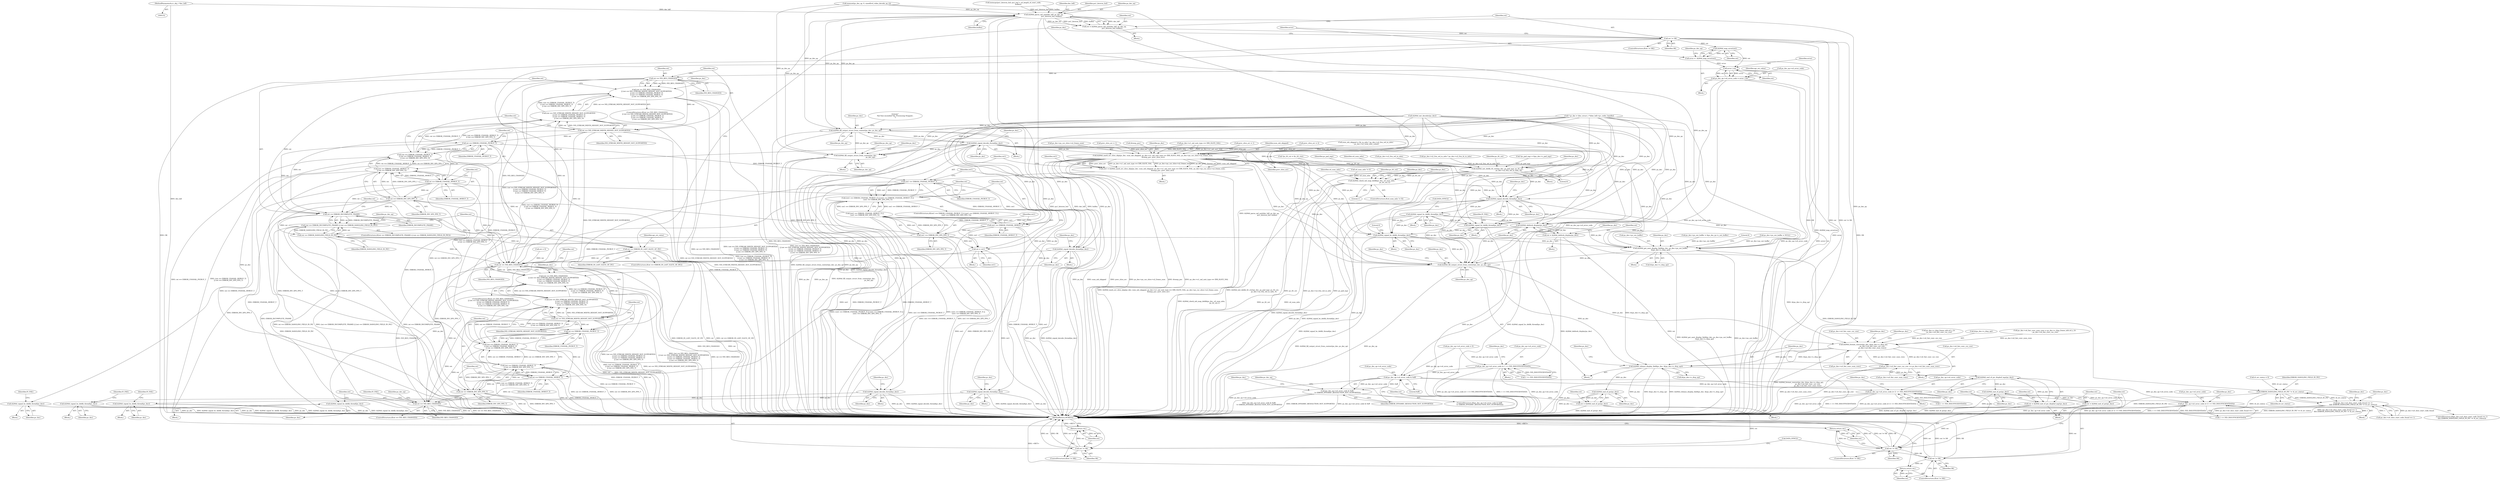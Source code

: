 digraph "0_Android_494561291a503840f385fbcd11d9bc5f4dc502b8@pointer" {
"1000153" [label="(MethodParameterIn,iv_obj_t *dec_hdl)"];
"1001285" [label="(Call,ih264d_parse_nal_unit(dec_hdl, ps_dec_op,\n                              pu1_bitstrm_buf, buflen))"];
"1001057" [label="(Call,ih264d_fill_output_struct_from_context(ps_dec, ps_dec_op))"];
"1001076" [label="(Call,ih264d_signal_decode_thread(ps_dec))"];
"1001110" [label="(Call,ih264d_signal_bs_deblk_thread(ps_dec))"];
"1001193" [label="(Call,ih264d_signal_decode_thread(ps_dec))"];
"1001202" [label="(Call,ih264d_signal_bs_deblk_thread(ps_dec))"];
"1001244" [label="(Call,ih264d_fill_output_struct_from_context(ps_dec,\n                                                           ps_dec_op))"];
"1001397" [label="(Call,ih264d_signal_decode_thread(ps_dec))"];
"1001406" [label="(Call,ih264d_signal_bs_deblk_thread(ps_dec))"];
"1001543" [label="(Call,ih264d_mark_err_slice_skip(ps_dec, num_mb_skipped, ps_dec->u1_nal_unit_type == IDR_SLICE_NAL, ps_dec->ps_cur_slice->u2_frame_num,\n &temp_poc, prev_slice_err))"];
"1001541" [label="(Call,ret1 = ih264d_mark_err_slice_skip(ps_dec, num_mb_skipped, ps_dec->u1_nal_unit_type == IDR_SLICE_NAL, ps_dec->ps_cur_slice->u2_frame_num,\n &temp_poc, prev_slice_err))"];
"1001561" [label="(Call,ret1 == ERROR_UNAVAIL_PICBUF_T)"];
"1001560" [label="(Call,(ret1 == ERROR_UNAVAIL_PICBUF_T) || (ret1 == ERROR_UNAVAIL_MVBUF_T) ||\n (ret1 == ERROR_INV_SPS_PPS_T))"];
"1001565" [label="(Call,ret1 == ERROR_UNAVAIL_MVBUF_T)"];
"1001564" [label="(Call,(ret1 == ERROR_UNAVAIL_MVBUF_T) ||\n (ret1 == ERROR_INV_SPS_PPS_T))"];
"1001568" [label="(Call,ret1 == ERROR_INV_SPS_PPS_T)"];
"1001572" [label="(Call,ret = ret1)"];
"1001577" [label="(Call,ret == IVD_RES_CHANGED)"];
"1001576" [label="(Call,(ret == IVD_RES_CHANGED)\n || (ret == IVD_STREAM_WIDTH_HEIGHT_NOT_SUPPORTED)\n || (ret == ERROR_UNAVAIL_PICBUF_T)\n || (ret == ERROR_UNAVAIL_MVBUF_T)\n || (ret == ERROR_INV_SPS_PPS_T))"];
"1001581" [label="(Call,ret == IVD_STREAM_WIDTH_HEIGHT_NOT_SUPPORTED)"];
"1001580" [label="(Call,(ret == IVD_STREAM_WIDTH_HEIGHT_NOT_SUPPORTED)\n || (ret == ERROR_UNAVAIL_PICBUF_T)\n || (ret == ERROR_UNAVAIL_MVBUF_T)\n || (ret == ERROR_INV_SPS_PPS_T))"];
"1001585" [label="(Call,ret == ERROR_UNAVAIL_PICBUF_T)"];
"1001584" [label="(Call,(ret == ERROR_UNAVAIL_PICBUF_T)\n || (ret == ERROR_UNAVAIL_MVBUF_T)\n || (ret == ERROR_INV_SPS_PPS_T))"];
"1001589" [label="(Call,ret == ERROR_UNAVAIL_MVBUF_T)"];
"1001588" [label="(Call,(ret == ERROR_UNAVAIL_MVBUF_T)\n || (ret == ERROR_INV_SPS_PPS_T))"];
"1001592" [label="(Call,ret == ERROR_INV_SPS_PPS_T)"];
"1001608" [label="(Call,ret == IVD_RES_CHANGED)"];
"1001596" [label="(Call,ih264d_signal_decode_thread(ps_dec))"];
"1001605" [label="(Call,ih264d_signal_bs_deblk_thread(ps_dec))"];
"1001685" [label="(Call,ih264d_init_deblk_tfr_ctxt(ps_dec, ps_pad_mgr, ps_tfr_cxt,\n                                           ps_dec->u2_frm_wd_in_mbs, 0))"];
"1001709" [label="(Call,ih264d_check_mb_map_deblk(ps_dec, u4_num_mbs,\n                                                   ps_tfr_cxt,1))"];
"1001719" [label="(Call,ih264d_signal_decode_thread(ps_dec))"];
"1001728" [label="(Call,ih264d_signal_bs_deblk_thread(ps_dec))"];
"1001827" [label="(Call,ih264d_signal_bs_deblk_thread(ps_dec))"];
"1001889" [label="(Call,ih264d_deblock_display(ps_dec))"];
"1001887" [label="(Call,ret = ih264d_deblock_display(ps_dec))"];
"1002004" [label="(Call,ih264d_signal_bs_deblk_thread(ps_dec))"];
"1002018" [label="(Call,ih264d_get_next_display_field(ps_dec, ps_dec->ps_out_buffer,\n &(ps_dec->s_disp_op)))"];
"1002046" [label="(Call,ih264d_fill_output_struct_from_context(ps_dec, ps_dec_op))"];
"1002077" [label="(Call,ih264d_format_convert(ps_dec, &(ps_dec->s_disp_op),\n                                  ps_dec->u4_fmt_conv_cur_row,\n                                  ps_dec->u4_fmt_conv_num_rows))"];
"1002089" [label="(Call,ps_dec->u4_fmt_conv_cur_row += ps_dec->u4_fmt_conv_num_rows)"];
"1002096" [label="(Call,ih264d_release_display_field(ps_dec, &(ps_dec->s_disp_op)))"];
"1002188" [label="(Call,ih264d_end_of_pic_dispbuf_mgr(ps_dec))"];
"1002186" [label="(Call,ret = ih264d_end_of_pic_dispbuf_mgr(ps_dec))"];
"1002191" [label="(Call,ret != OK)"];
"1002194" [label="(Return,return ret;)"];
"1002201" [label="(Call,ret != OK)"];
"1002204" [label="(Return,return ret;)"];
"1002198" [label="(Call,ih264d_end_of_pic(ps_dec))"];
"1002196" [label="(Call,ret = ih264d_end_of_pic(ps_dec))"];
"1002210" [label="(Call,ih264d_end_of_pic(ps_dec))"];
"1002208" [label="(Call,ret = ih264d_end_of_pic(ps_dec))"];
"1002213" [label="(Call,ret != OK)"];
"1002216" [label="(Return,return ret;)"];
"1001283" [label="(Call,ret = ih264d_parse_nal_unit(dec_hdl, ps_dec_op,\n                              pu1_bitstrm_buf, buflen))"];
"1001291" [label="(Call,ret != OK)"];
"1001298" [label="(Call,ih264d_map_error(ret))"];
"1001296" [label="(Call,error =  ih264d_map_error(ret))"];
"1001304" [label="(Call,error | ret)"];
"1001300" [label="(Call,ps_dec_op->u4_error_code = error | ret)"];
"1001230" [label="(Call,ps_dec_op->u4_error_code |= 1 << IVD_INSUFFICIENTDATA)"];
"1001733" [label="(Call,ps_dec_op->u4_error_code & 0xff)"];
"1001732" [label="(Call,(ps_dec_op->u4_error_code & 0xff)\n != ERROR_DYNAMIC_RESOLUTION_NOT_SUPPORTED)"];
"1001765" [label="(Call,ps_dec_op->u4_error_code |= (1 << IVD_INSUFFICIENTDATA))"];
"1001785" [label="(Call,ps_dec_op->u4_error_code |= (1 << IVD_INSUFFICIENTDATA))"];
"1001312" [label="(Call,ret == IVD_RES_CHANGED)"];
"1001311" [label="(Call,(ret == IVD_RES_CHANGED)\n || (ret == IVD_STREAM_WIDTH_HEIGHT_NOT_SUPPORTED)\n || (ret == ERROR_UNAVAIL_PICBUF_T)\n || (ret == ERROR_UNAVAIL_MVBUF_T)\n || (ret == ERROR_INV_SPS_PPS_T))"];
"1001316" [label="(Call,ret == IVD_STREAM_WIDTH_HEIGHT_NOT_SUPPORTED)"];
"1001315" [label="(Call,(ret == IVD_STREAM_WIDTH_HEIGHT_NOT_SUPPORTED)\n || (ret == ERROR_UNAVAIL_PICBUF_T)\n || (ret == ERROR_UNAVAIL_MVBUF_T)\n || (ret == ERROR_INV_SPS_PPS_T))"];
"1001320" [label="(Call,ret == ERROR_UNAVAIL_PICBUF_T)"];
"1001319" [label="(Call,(ret == ERROR_UNAVAIL_PICBUF_T)\n || (ret == ERROR_UNAVAIL_MVBUF_T)\n || (ret == ERROR_INV_SPS_PPS_T))"];
"1001324" [label="(Call,ret == ERROR_UNAVAIL_MVBUF_T)"];
"1001323" [label="(Call,(ret == ERROR_UNAVAIL_MVBUF_T)\n || (ret == ERROR_INV_SPS_PPS_T))"];
"1001327" [label="(Call,ret == ERROR_INV_SPS_PPS_T)"];
"1001339" [label="(Call,ret == ERROR_INCOMPLETE_FRAME)"];
"1001338" [label="(Call,(ret == ERROR_INCOMPLETE_FRAME) || (ret == ERROR_DANGLING_FIELD_IN_PIC))"];
"1001342" [label="(Call,ret == ERROR_DANGLING_FIELD_IN_PIC)"];
"1001356" [label="(Call,ret == ERROR_IN_LAST_SLICE_OF_PIC)"];
"1001838" [label="(Call,ERROR_DANGLING_FIELD_IN_PIC != i4_err_status)"];
"1001832" [label="(Call,(ps_dec->u4_slice_start_code_found == 1)\n && (ERROR_DANGLING_FIELD_IN_PIC != i4_err_status))"];
"1002218" [label="(Call,DATA_SYNC())"];
"1001296" [label="(Call,error =  ih264d_map_error(ret))"];
"1001321" [label="(Identifier,ret)"];
"1001355" [label="(ControlStructure,if(ret == ERROR_IN_LAST_SLICE_OF_PIC))"];
"1001786" [label="(Call,ps_dec_op->u4_error_code)"];
"1001348" [label="(Identifier,ps_dec_op)"];
"1001685" [label="(Call,ih264d_init_deblk_tfr_ctxt(ps_dec, ps_pad_mgr, ps_tfr_cxt,\n                                           ps_dec->u2_frm_wd_in_mbs, 0))"];
"1000491" [label="(Call,ps_dec_op->u4_error_code = 0)"];
"1002214" [label="(Identifier,ret)"];
"1002190" [label="(ControlStructure,if(ret != OK))"];
"1001656" [label="(Call,*ps_tfr_cxt = &s_tfr_ctxt)"];
"1002052" [label="(Identifier,ps_dec)"];
"1001566" [label="(Identifier,ret1)"];
"1001288" [label="(Identifier,pu1_bitstrm_buf)"];
"1001687" [label="(Identifier,ps_pad_mgr)"];
"1001562" [label="(Identifier,ret1)"];
"1002207" [label="(Block,)"];
"1001245" [label="(Identifier,ps_dec)"];
"1001322" [label="(Identifier,ERROR_UNAVAIL_PICBUF_T)"];
"1001713" [label="(Literal,1)"];
"1001592" [label="(Call,ret == ERROR_INV_SPS_PPS_T)"];
"1002196" [label="(Call,ret = ih264d_end_of_pic(ps_dec))"];
"1001694" [label="(Identifier,u4_num_mbs)"];
"1001294" [label="(Block,)"];
"1001329" [label="(Identifier,ERROR_INV_SPS_PPS_T)"];
"1001544" [label="(Identifier,ps_dec)"];
"1002210" [label="(Call,ih264d_end_of_pic(ps_dec))"];
"1001559" [label="(ControlStructure,if((ret1 == ERROR_UNAVAIL_PICBUF_T) || (ret1 == ERROR_UNAVAIL_MVBUF_T) ||\n (ret1 == ERROR_INV_SPS_PPS_T)))"];
"1002023" [label="(Call,&(ps_dec->s_disp_op))"];
"1002006" [label="(Block,)"];
"1001234" [label="(Call,1 << IVD_INSUFFICIENTDATA)"];
"1001283" [label="(Call,ret = ih264d_parse_nal_unit(dec_hdl, ps_dec_op,\n                              pu1_bitstrm_buf, buflen))"];
"1002018" [label="(Call,ih264d_get_next_display_field(ps_dec, ps_dec->ps_out_buffer,\n &(ps_dec->s_disp_op)))"];
"1001579" [label="(Identifier,IVD_RES_CHANGED)"];
"1001339" [label="(Call,ret == ERROR_INCOMPLETE_FRAME)"];
"1001567" [label="(Identifier,ERROR_UNAVAIL_MVBUF_T)"];
"1001560" [label="(Call,(ret1 == ERROR_UNAVAIL_PICBUF_T) || (ret1 == ERROR_UNAVAIL_MVBUF_T) ||\n (ret1 == ERROR_INV_SPS_PPS_T))"];
"1001301" [label="(Call,ps_dec_op->u4_error_code)"];
"1001776" [label="(Identifier,ps_dec)"];
"1001333" [label="(Identifier,ps_dec)"];
"1002063" [label="(Block,)"];
"1001618" [label="(Identifier,IV_FAIL)"];
"1001056" [label="(Block,)"];
"1002098" [label="(Call,&(ps_dec->s_disp_op))"];
"1001356" [label="(Call,ret == ERROR_IN_LAST_SLICE_OF_PIC)"];
"1002192" [label="(Identifier,ret)"];
"1001732" [label="(Call,(ps_dec_op->u4_error_code & 0xff)\n != ERROR_DYNAMIC_RESOLUTION_NOT_SUPPORTED)"];
"1001568" [label="(Call,ret1 == ERROR_INV_SPS_PPS_T)"];
"1001323" [label="(Call,(ret == ERROR_UNAVAIL_MVBUF_T)\n || (ret == ERROR_INV_SPS_PPS_T))"];
"1001313" [label="(Identifier,ret)"];
"1001058" [label="(Identifier,ps_dec)"];
"1001572" [label="(Call,ret = ret1)"];
"1001300" [label="(Call,ps_dec_op->u4_error_code = error | ret)"];
"1002198" [label="(Call,ih264d_end_of_pic(ps_dec))"];
"1001289" [label="(Identifier,buflen)"];
"1001731" [label="(ControlStructure,if((ps_dec_op->u4_error_code & 0xff)\n != ERROR_DYNAMIC_RESOLUTION_NOT_SUPPORTED))"];
"1001546" [label="(Call,ps_dec->u1_nal_unit_type == IDR_SLICE_NAL)"];
"1002202" [label="(Identifier,ret)"];
"1002209" [label="(Identifier,ret)"];
"1001193" [label="(Call,ih264d_signal_decode_thread(ps_dec))"];
"1001059" [label="(Identifier,ps_dec_op)"];
"1002020" [label="(Call,ps_dec->ps_out_buffer)"];
"1001570" [label="(Identifier,ERROR_INV_SPS_PPS_T)"];
"1002083" [label="(Call,ps_dec->u4_fmt_conv_cur_row)"];
"1001608" [label="(Call,ret == IVD_RES_CHANGED)"];
"1001730" [label="(Call,DATA_SYNC())"];
"1002194" [label="(Return,return ret;)"];
"1001604" [label="(Block,)"];
"1001398" [label="(Identifier,ps_dec)"];
"1001761" [label="(Identifier,ps_dec)"];
"1001368" [label="(Block,)"];
"1001290" [label="(ControlStructure,if(ret != OK))"];
"1001302" [label="(Identifier,ps_dec_op)"];
"1001794" [label="(Identifier,ps_dec)"];
"1001711" [label="(Identifier,u4_num_mbs)"];
"1001689" [label="(Call,ps_dec->u2_frm_wd_in_mbs)"];
"1001109" [label="(Block,)"];
"1001311" [label="(Call,(ret == IVD_RES_CHANGED)\n || (ret == IVD_STREAM_WIDTH_HEIGHT_NOT_SUPPORTED)\n || (ret == ERROR_UNAVAIL_PICBUF_T)\n || (ret == ERROR_UNAVAIL_MVBUF_T)\n || (ret == ERROR_INV_SPS_PPS_T))"];
"1001582" [label="(Identifier,ret)"];
"1001894" [label="(Identifier,ps_dec)"];
"1002197" [label="(Identifier,ret)"];
"1001845" [label="(Identifier,ps_dec)"];
"1002185" [label="(Block,)"];
"1001538" [label="(Call,prev_slice_err = 1)"];
"1001594" [label="(Identifier,ERROR_INV_SPS_PPS_T)"];
"1001595" [label="(Block,)"];
"1001729" [label="(Identifier,ps_dec)"];
"1002019" [label="(Identifier,ps_dec)"];
"1002205" [label="(Identifier,ret)"];
"1002211" [label="(Identifier,ps_dec)"];
"1002213" [label="(Call,ret != OK)"];
"1001366" [label="(Identifier,ps_dec)"];
"1001833" [label="(Call,ps_dec->u4_slice_start_code_found == 1)"];
"1001589" [label="(Call,ret == ERROR_UNAVAIL_MVBUF_T)"];
"1001409" [label="(Identifier,IV_FAIL)"];
"1001564" [label="(Call,(ret1 == ERROR_UNAVAIL_MVBUF_T) ||\n (ret1 == ERROR_INV_SPS_PPS_T))"];
"1001888" [label="(Identifier,ret)"];
"1001285" [label="(Call,ih264d_parse_nal_unit(dec_hdl, ps_dec_op,\n                              pu1_bitstrm_buf, buflen))"];
"1001597" [label="(Identifier,ps_dec)"];
"1002201" [label="(Call,ret != OK)"];
"1001231" [label="(Call,ps_dec_op->u4_error_code)"];
"1001569" [label="(Identifier,ret1)"];
"1002086" [label="(Call,ps_dec->u4_fmt_conv_num_rows)"];
"1001670" [label="(Call,ps_dec->u2_frm_wd_in_mbs * ps_dec->u2_frm_ht_in_mbs)"];
"1001081" [label="(Identifier,ps_dec)"];
"1002204" [label="(Return,return ret;)"];
"1000334" [label="(Call,ps_dec->ps_out_buffer = &ps_dec_ip->s_out_buffer)"];
"1002096" [label="(Call,ih264d_release_display_field(ps_dec, &(ps_dec->s_disp_op)))"];
"1001324" [label="(Call,ret == ERROR_UNAVAIL_MVBUF_T)"];
"1001308" [label="(Identifier,api_ret_value)"];
"1001328" [label="(Identifier,ret)"];
"1002000" [label="(Identifier,ps_dec)"];
"1001298" [label="(Call,ih264d_map_error(ret))"];
"1002191" [label="(Call,ret != OK)"];
"1001545" [label="(Identifier,num_mb_skipped)"];
"1001558" [label="(Identifier,prev_slice_err)"];
"1002203" [label="(Identifier,OK)"];
"1001541" [label="(Call,ret1 = ih264d_mark_err_slice_skip(ps_dec, num_mb_skipped, ps_dec->u1_nal_unit_type == IDR_SLICE_NAL, ps_dec->ps_cur_slice->u2_frame_num,\n &temp_poc, prev_slice_err))"];
"1001591" [label="(Identifier,ERROR_UNAVAIL_MVBUF_T)"];
"1001291" [label="(Call,ret != OK)"];
"1001705" [label="(ControlStructure,if(u4_num_mbs != 0))"];
"1002208" [label="(Call,ret = ih264d_end_of_pic(ps_dec))"];
"1001297" [label="(Identifier,error)"];
"1002226" [label="(MethodReturn,WORD32)"];
"1001738" [label="(Identifier,ERROR_DYNAMIC_RESOLUTION_NOT_SUPPORTED)"];
"1001205" [label="(Identifier,IV_FAIL)"];
"1001317" [label="(Identifier,ret)"];
"1001651" [label="(Block,)"];
"1001593" [label="(Identifier,ret)"];
"1001789" [label="(Call,1 << IVD_INSUFFICIENTDATA)"];
"1001584" [label="(Call,(ret == ERROR_UNAVAIL_PICBUF_T)\n || (ret == ERROR_UNAVAIL_MVBUF_T)\n || (ret == ERROR_INV_SPS_PPS_T))"];
"1001577" [label="(Call,ret == IVD_RES_CHANGED)"];
"1001889" [label="(Call,ih264d_deblock_display(ps_dec))"];
"1001583" [label="(Identifier,IVD_STREAM_WIDTH_HEIGHT_NOT_SUPPORTED)"];
"1001727" [label="(Block,)"];
"1001240" [label="(Identifier,ps_dec)"];
"1001706" [label="(Call,u4_num_mbs != 0)"];
"1002089" [label="(Call,ps_dec->u4_fmt_conv_cur_row += ps_dec->u4_fmt_conv_num_rows)"];
"1001769" [label="(Call,1 << IVD_INSUFFICIENTDATA)"];
"1000976" [label="(Block,)"];
"1001061" [label="(Literal,\"\nNal Size exceeded %d, Processing Stopped..\n\")"];
"1001194" [label="(Identifier,ps_dec)"];
"1001826" [label="(Block,)"];
"1001605" [label="(Call,ih264d_signal_bs_deblk_thread(ps_dec))"];
"1001320" [label="(Call,ret == ERROR_UNAVAIL_PICBUF_T)"];
"1001830" [label="(Identifier,IV_FAIL)"];
"1001785" [label="(Call,ps_dec_op->u4_error_code |= (1 << IVD_INSUFFICIENTDATA))"];
"1001712" [label="(Identifier,ps_tfr_cxt)"];
"1001688" [label="(Identifier,ps_tfr_cxt)"];
"1001201" [label="(Block,)"];
"1001621" [label="(Identifier,ps_dec)"];
"1000232" [label="(Call,memset(ps_dec_op, 0, sizeof(ivd_video_decode_op_t)))"];
"1002078" [label="(Identifier,ps_dec)"];
"1001581" [label="(Call,ret == IVD_STREAM_WIDTH_HEIGHT_NOT_SUPPORTED)"];
"1001292" [label="(Identifier,ret)"];
"1001573" [label="(Identifier,ret)"];
"1001287" [label="(Identifier,ps_dec_op)"];
"1001326" [label="(Identifier,ERROR_UNAVAIL_MVBUF_T)"];
"1001585" [label="(Call,ret == ERROR_UNAVAIL_PICBUF_T)"];
"1001764" [label="(Block,)"];
"1001209" [label="(Call,memcpy(pu1_bitstrm_buf, pu1_buf + u4_length_of_start_code,\n                   buflen))"];
"1001525" [label="(Call,prev_slice_err = 2)"];
"1002097" [label="(Identifier,ps_dec)"];
"1001405" [label="(Block,)"];
"1002217" [label="(Identifier,ret)"];
"1001765" [label="(Call,ps_dec_op->u4_error_code |= (1 << IVD_INSUFFICIENTDATA))"];
"1001724" [label="(Identifier,ps_dec)"];
"1002029" [label="(Literal,0)"];
"1001342" [label="(Call,ret == ERROR_DANGLING_FIELD_IN_PIC)"];
"1001733" [label="(Call,ps_dec_op->u4_error_code & 0xff)"];
"1001343" [label="(Identifier,ret)"];
"1001563" [label="(Identifier,ERROR_UNAVAIL_PICBUF_T)"];
"1002017" [label="(Block,)"];
"1002189" [label="(Identifier,ps_dec)"];
"1001840" [label="(Identifier,i4_err_status)"];
"1001358" [label="(Identifier,ERROR_IN_LAST_SLICE_OF_PIC)"];
"1002091" [label="(Identifier,ps_dec)"];
"1001316" [label="(Call,ret == IVD_STREAM_WIDTH_HEIGHT_NOT_SUPPORTED)"];
"1002106" [label="(Identifier,ps_dec)"];
"1002199" [label="(Identifier,ps_dec)"];
"1000166" [label="(Call,i4_err_status = 0)"];
"1002003" [label="(Block,)"];
"1001587" [label="(Identifier,ERROR_UNAVAIL_PICBUF_T)"];
"1001766" [label="(Call,ps_dec_op->u4_error_code)"];
"1001340" [label="(Identifier,ret)"];
"1001561" [label="(Call,ret1 == ERROR_UNAVAIL_PICBUF_T)"];
"1001361" [label="(Identifier,api_ret_value)"];
"1001500" [label="(Call,num_mb_skipped = (ht_in_mbs * ps_dec->u2_frm_wd_in_mbs)\n - ps_dec->u2_total_mbs_coded)"];
"1001831" [label="(ControlStructure,if((ps_dec->u4_slice_start_code_found == 1)\n && (ERROR_DANGLING_FIELD_IN_PIC != i4_err_status)))"];
"1001580" [label="(Call,(ret == IVD_STREAM_WIDTH_HEIGHT_NOT_SUPPORTED)\n || (ret == ERROR_UNAVAIL_PICBUF_T)\n || (ret == ERROR_UNAVAIL_MVBUF_T)\n || (ret == ERROR_INV_SPS_PPS_T))"];
"1002068" [label="(Call,ps_dec->s_disp_frame_info.u4_y_ht\n - ps_dec->u4_fmt_conv_cur_row)"];
"1001341" [label="(Identifier,ERROR_INCOMPLETE_FRAME)"];
"1001310" [label="(ControlStructure,if((ret == IVD_RES_CHANGED)\n || (ret == IVD_STREAM_WIDTH_HEIGHT_NOT_SUPPORTED)\n || (ret == ERROR_UNAVAIL_PICBUF_T)\n || (ret == ERROR_UNAVAIL_MVBUF_T)\n || (ret == ERROR_INV_SPS_PPS_T)))"];
"1002048" [label="(Identifier,ps_dec_op)"];
"1001314" [label="(Identifier,IVD_RES_CHANGED)"];
"1002193" [label="(Identifier,OK)"];
"1001243" [label="(Block,)"];
"1001542" [label="(Identifier,ret1)"];
"1001719" [label="(Call,ih264d_signal_decode_thread(ps_dec))"];
"1001716" [label="(Identifier,ps_dec)"];
"1002195" [label="(Identifier,ret)"];
"1001543" [label="(Call,ih264d_mark_err_slice_skip(ps_dec, num_mb_skipped, ps_dec->u1_nal_unit_type == IDR_SLICE_NAL, ps_dec->ps_cur_slice->u2_frame_num,\n &temp_poc, prev_slice_err))"];
"1001838" [label="(Call,ERROR_DANGLING_FIELD_IN_PIC != i4_err_status)"];
"1001574" [label="(Identifier,ret1)"];
"1001828" [label="(Identifier,ps_dec)"];
"1002200" [label="(ControlStructure,if(ret != OK))"];
"1000158" [label="(Call,* ps_dec = (dec_struct_t *)(dec_hdl->pv_codec_handle))"];
"1001407" [label="(Identifier,ps_dec)"];
"1001077" [label="(Identifier,ps_dec)"];
"1002186" [label="(Call,ret = ih264d_end_of_pic_dispbuf_mgr(ps_dec))"];
"1001481" [label="(Block,)"];
"1001110" [label="(Call,ih264d_signal_bs_deblk_thread(ps_dec))"];
"1001202" [label="(Call,ih264d_signal_bs_deblk_thread(ps_dec))"];
"1001551" [label="(Call,ps_dec->ps_cur_slice->u2_frame_num)"];
"1001578" [label="(Identifier,ret)"];
"1001312" [label="(Call,ret == IVD_RES_CHANGED)"];
"1001588" [label="(Call,(ret == ERROR_UNAVAIL_MVBUF_T)\n || (ret == ERROR_INV_SPS_PPS_T))"];
"1001224" [label="(Block,)"];
"1001327" [label="(Call,ret == ERROR_INV_SPS_PPS_T)"];
"1001113" [label="(Identifier,IV_FAIL)"];
"1002090" [label="(Call,ps_dec->u4_fmt_conv_cur_row)"];
"1002093" [label="(Call,ps_dec->u4_fmt_conv_num_rows)"];
"1001284" [label="(Identifier,ret)"];
"1001565" [label="(Call,ret1 == ERROR_UNAVAIL_MVBUF_T)"];
"1000321" [label="(Call,ps_dec->ps_out_buffer = NULL)"];
"1001720" [label="(Identifier,ps_dec)"];
"1002010" [label="(Literal,0)"];
"1001601" [label="(Identifier,ps_dec)"];
"1002077" [label="(Call,ih264d_format_convert(ps_dec, &(ps_dec->s_disp_op),\n                                  ps_dec->u4_fmt_conv_cur_row,\n                                  ps_dec->u4_fmt_conv_num_rows))"];
"1001357" [label="(Identifier,ret)"];
"1001305" [label="(Identifier,error)"];
"1000896" [label="(Call,ih264d_init_decoder(ps_dec))"];
"1001839" [label="(Identifier,ERROR_DANGLING_FIELD_IN_PIC)"];
"1001571" [label="(Block,)"];
"1002187" [label="(Identifier,ret)"];
"1001596" [label="(Call,ih264d_signal_decode_thread(ps_dec))"];
"1001286" [label="(Identifier,dec_hdl)"];
"1001827" [label="(Call,ih264d_signal_bs_deblk_thread(ps_dec))"];
"1001521" [label="(Call,prev_slice_err = 1)"];
"1002216" [label="(Return,return ret;)"];
"1001402" [label="(Identifier,ps_dec)"];
"1001609" [label="(Identifier,ret)"];
"1001692" [label="(Literal,0)"];
"1002079" [label="(Call,&(ps_dec->s_disp_op))"];
"1001614" [label="(Identifier,ps_dec_op)"];
"1001606" [label="(Identifier,ps_dec)"];
"1001742" [label="(Identifier,ps_dec_op)"];
"1001784" [label="(Block,)"];
"1001344" [label="(Identifier,ERROR_DANGLING_FIELD_IN_PIC)"];
"1000153" [label="(MethodParameterIn,iv_obj_t *dec_hdl)"];
"1001057" [label="(Call,ih264d_fill_output_struct_from_context(ps_dec, ps_dec_op))"];
"1001607" [label="(ControlStructure,if(ret == IVD_RES_CHANGED))"];
"1002047" [label="(Identifier,ps_dec)"];
"1001318" [label="(Identifier,IVD_STREAM_WIDTH_HEIGHT_NOT_SUPPORTED)"];
"1001293" [label="(Identifier,OK)"];
"1001325" [label="(Identifier,ret)"];
"1001728" [label="(Call,ih264d_signal_bs_deblk_thread(ps_dec))"];
"1001319" [label="(Call,(ret == ERROR_UNAVAIL_PICBUF_T)\n || (ret == ERROR_UNAVAIL_MVBUF_T)\n || (ret == ERROR_INV_SPS_PPS_T))"];
"1001887" [label="(Call,ret = ih264d_deblock_display(ps_dec))"];
"1001337" [label="(ControlStructure,if((ret == ERROR_INCOMPLETE_FRAME) || (ret == ERROR_DANGLING_FIELD_IN_PIC)))"];
"1001076" [label="(Call,ih264d_signal_decode_thread(ps_dec))"];
"1001590" [label="(Identifier,ret)"];
"1001244" [label="(Call,ih264d_fill_output_struct_from_context(ps_dec,\n                                                           ps_dec_op))"];
"1001710" [label="(Identifier,ps_dec)"];
"1002064" [label="(Call,ps_dec->u4_fmt_conv_num_rows = ps_dec->s_disp_frame_info.u4_y_ht\n - ps_dec->u4_fmt_conv_cur_row)"];
"1001315" [label="(Call,(ret == IVD_STREAM_WIDTH_HEIGHT_NOT_SUPPORTED)\n || (ret == ERROR_UNAVAIL_PICBUF_T)\n || (ret == ERROR_UNAVAIL_MVBUF_T)\n || (ret == ERROR_INV_SPS_PPS_T))"];
"1001306" [label="(Identifier,ret)"];
"1001832" [label="(Call,(ps_dec->u4_slice_start_code_found == 1)\n && (ERROR_DANGLING_FIELD_IN_PIC != i4_err_status))"];
"1001159" [label="(Block,)"];
"1000193" [label="(Call,ret = 0)"];
"1001397" [label="(Call,ih264d_signal_decode_thread(ps_dec))"];
"1002212" [label="(ControlStructure,if(ret != OK))"];
"1001737" [label="(Literal,0xff)"];
"1002215" [label="(Identifier,OK)"];
"1002005" [label="(Identifier,ps_dec)"];
"1001556" [label="(Call,&temp_poc)"];
"1001406" [label="(Call,ih264d_signal_bs_deblk_thread(ps_dec))"];
"1001246" [label="(Identifier,ps_dec_op)"];
"1001203" [label="(Identifier,ps_dec)"];
"1001198" [label="(Identifier,ps_dec)"];
"1002004" [label="(Call,ih264d_signal_bs_deblk_thread(ps_dec))"];
"1001249" [label="(Identifier,ps_dec_op)"];
"1001575" [label="(ControlStructure,if((ret == IVD_RES_CHANGED)\n || (ret == IVD_STREAM_WIDTH_HEIGHT_NOT_SUPPORTED)\n || (ret == ERROR_UNAVAIL_PICBUF_T)\n || (ret == ERROR_UNAVAIL_MVBUF_T)\n || (ret == ERROR_INV_SPS_PPS_T)))"];
"1001709" [label="(Call,ih264d_check_mb_map_deblk(ps_dec, u4_num_mbs,\n                                                   ps_tfr_cxt,1))"];
"1001111" [label="(Identifier,ps_dec)"];
"1001886" [label="(Block,)"];
"1001734" [label="(Call,ps_dec_op->u4_error_code)"];
"1001661" [label="(Call,*ps_pad_mgr = &ps_dec->s_pad_mgr)"];
"1001230" [label="(Call,ps_dec_op->u4_error_code |= 1 << IVD_INSUFFICIENTDATA)"];
"1001304" [label="(Call,error | ret)"];
"1001338" [label="(Call,(ret == ERROR_INCOMPLETE_FRAME) || (ret == ERROR_DANGLING_FIELD_IN_PIC))"];
"1001610" [label="(Identifier,IVD_RES_CHANGED)"];
"1001576" [label="(Call,(ret == IVD_RES_CHANGED)\n || (ret == IVD_STREAM_WIDTH_HEIGHT_NOT_SUPPORTED)\n || (ret == ERROR_UNAVAIL_PICBUF_T)\n || (ret == ERROR_UNAVAIL_MVBUF_T)\n || (ret == ERROR_INV_SPS_PPS_T))"];
"1001686" [label="(Identifier,ps_dec)"];
"1001299" [label="(Identifier,ret)"];
"1002046" [label="(Call,ih264d_fill_output_struct_from_context(ps_dec, ps_dec_op))"];
"1001623" [label="(Block,)"];
"1002188" [label="(Call,ih264d_end_of_pic_dispbuf_mgr(ps_dec))"];
"1001890" [label="(Identifier,ps_dec)"];
"1001586" [label="(Identifier,ret)"];
"1000153" -> "1000152"  [label="AST: "];
"1000153" -> "1002226"  [label="DDG: dec_hdl"];
"1000153" -> "1001285"  [label="DDG: dec_hdl"];
"1001285" -> "1001283"  [label="AST: "];
"1001285" -> "1001289"  [label="CFG: "];
"1001286" -> "1001285"  [label="AST: "];
"1001287" -> "1001285"  [label="AST: "];
"1001288" -> "1001285"  [label="AST: "];
"1001289" -> "1001285"  [label="AST: "];
"1001283" -> "1001285"  [label="CFG: "];
"1001285" -> "1002226"  [label="DDG: pu1_bitstrm_buf"];
"1001285" -> "1002226"  [label="DDG: dec_hdl"];
"1001285" -> "1002226"  [label="DDG: buflen"];
"1001285" -> "1002226"  [label="DDG: ps_dec_op"];
"1001285" -> "1001057"  [label="DDG: ps_dec_op"];
"1001285" -> "1001244"  [label="DDG: ps_dec_op"];
"1001285" -> "1001283"  [label="DDG: dec_hdl"];
"1001285" -> "1001283"  [label="DDG: ps_dec_op"];
"1001285" -> "1001283"  [label="DDG: pu1_bitstrm_buf"];
"1001285" -> "1001283"  [label="DDG: buflen"];
"1001057" -> "1001285"  [label="DDG: ps_dec_op"];
"1000232" -> "1001285"  [label="DDG: ps_dec_op"];
"1001209" -> "1001285"  [label="DDG: pu1_bitstrm_buf"];
"1001209" -> "1001285"  [label="DDG: buflen"];
"1001285" -> "1002046"  [label="DDG: ps_dec_op"];
"1001057" -> "1001056"  [label="AST: "];
"1001057" -> "1001059"  [label="CFG: "];
"1001058" -> "1001057"  [label="AST: "];
"1001059" -> "1001057"  [label="AST: "];
"1001061" -> "1001057"  [label="CFG: "];
"1001057" -> "1002226"  [label="DDG: ih264d_fill_output_struct_from_context(ps_dec, ps_dec_op)"];
"1001057" -> "1002226"  [label="DDG: ps_dec_op"];
"1001076" -> "1001057"  [label="DDG: ps_dec"];
"1000158" -> "1001057"  [label="DDG: ps_dec"];
"1000896" -> "1001057"  [label="DDG: ps_dec"];
"1000232" -> "1001057"  [label="DDG: ps_dec_op"];
"1001057" -> "1001076"  [label="DDG: ps_dec"];
"1001057" -> "1001244"  [label="DDG: ps_dec_op"];
"1001057" -> "1002046"  [label="DDG: ps_dec_op"];
"1001076" -> "1001056"  [label="AST: "];
"1001076" -> "1001077"  [label="CFG: "];
"1001077" -> "1001076"  [label="AST: "];
"1001081" -> "1001076"  [label="CFG: "];
"1001076" -> "1002226"  [label="DDG: ps_dec"];
"1001076" -> "1002226"  [label="DDG: ih264d_signal_decode_thread(ps_dec)"];
"1001076" -> "1001110"  [label="DDG: ps_dec"];
"1001076" -> "1001193"  [label="DDG: ps_dec"];
"1001076" -> "1001244"  [label="DDG: ps_dec"];
"1001076" -> "1001397"  [label="DDG: ps_dec"];
"1001076" -> "1001543"  [label="DDG: ps_dec"];
"1001076" -> "1001596"  [label="DDG: ps_dec"];
"1001076" -> "1001685"  [label="DDG: ps_dec"];
"1001076" -> "1001719"  [label="DDG: ps_dec"];
"1001076" -> "1001827"  [label="DDG: ps_dec"];
"1001076" -> "1001889"  [label="DDG: ps_dec"];
"1001076" -> "1002004"  [label="DDG: ps_dec"];
"1001076" -> "1002018"  [label="DDG: ps_dec"];
"1001076" -> "1002046"  [label="DDG: ps_dec"];
"1001110" -> "1001109"  [label="AST: "];
"1001110" -> "1001111"  [label="CFG: "];
"1001111" -> "1001110"  [label="AST: "];
"1001113" -> "1001110"  [label="CFG: "];
"1001110" -> "1002226"  [label="DDG: ih264d_signal_bs_deblk_thread(ps_dec)"];
"1001110" -> "1002226"  [label="DDG: ps_dec"];
"1001193" -> "1001159"  [label="AST: "];
"1001193" -> "1001194"  [label="CFG: "];
"1001194" -> "1001193"  [label="AST: "];
"1001198" -> "1001193"  [label="CFG: "];
"1001193" -> "1002226"  [label="DDG: ps_dec"];
"1001193" -> "1002226"  [label="DDG: ih264d_signal_decode_thread(ps_dec)"];
"1000158" -> "1001193"  [label="DDG: ps_dec"];
"1000896" -> "1001193"  [label="DDG: ps_dec"];
"1001193" -> "1001202"  [label="DDG: ps_dec"];
"1001202" -> "1001201"  [label="AST: "];
"1001202" -> "1001203"  [label="CFG: "];
"1001203" -> "1001202"  [label="AST: "];
"1001205" -> "1001202"  [label="CFG: "];
"1001202" -> "1002226"  [label="DDG: ih264d_signal_bs_deblk_thread(ps_dec)"];
"1001202" -> "1002226"  [label="DDG: ps_dec"];
"1001244" -> "1001243"  [label="AST: "];
"1001244" -> "1001246"  [label="CFG: "];
"1001245" -> "1001244"  [label="AST: "];
"1001246" -> "1001244"  [label="AST: "];
"1001249" -> "1001244"  [label="CFG: "];
"1001244" -> "1002226"  [label="DDG: ps_dec_op"];
"1001244" -> "1002226"  [label="DDG: ih264d_fill_output_struct_from_context(ps_dec,\n                                                           ps_dec_op)"];
"1001244" -> "1002226"  [label="DDG: ps_dec"];
"1000158" -> "1001244"  [label="DDG: ps_dec"];
"1000896" -> "1001244"  [label="DDG: ps_dec"];
"1000232" -> "1001244"  [label="DDG: ps_dec_op"];
"1001397" -> "1001368"  [label="AST: "];
"1001397" -> "1001398"  [label="CFG: "];
"1001398" -> "1001397"  [label="AST: "];
"1001402" -> "1001397"  [label="CFG: "];
"1001397" -> "1002226"  [label="DDG: ih264d_signal_decode_thread(ps_dec)"];
"1001397" -> "1002226"  [label="DDG: ps_dec"];
"1000158" -> "1001397"  [label="DDG: ps_dec"];
"1000896" -> "1001397"  [label="DDG: ps_dec"];
"1001397" -> "1001406"  [label="DDG: ps_dec"];
"1001406" -> "1001405"  [label="AST: "];
"1001406" -> "1001407"  [label="CFG: "];
"1001407" -> "1001406"  [label="AST: "];
"1001409" -> "1001406"  [label="CFG: "];
"1001406" -> "1002226"  [label="DDG: ih264d_signal_bs_deblk_thread(ps_dec)"];
"1001406" -> "1002226"  [label="DDG: ps_dec"];
"1001543" -> "1001541"  [label="AST: "];
"1001543" -> "1001558"  [label="CFG: "];
"1001544" -> "1001543"  [label="AST: "];
"1001545" -> "1001543"  [label="AST: "];
"1001546" -> "1001543"  [label="AST: "];
"1001551" -> "1001543"  [label="AST: "];
"1001556" -> "1001543"  [label="AST: "];
"1001558" -> "1001543"  [label="AST: "];
"1001541" -> "1001543"  [label="CFG: "];
"1001543" -> "1002226"  [label="DDG: ps_dec"];
"1001543" -> "1002226"  [label="DDG: num_mb_skipped"];
"1001543" -> "1002226"  [label="DDG: prev_slice_err"];
"1001543" -> "1002226"  [label="DDG: ps_dec->ps_cur_slice->u2_frame_num"];
"1001543" -> "1002226"  [label="DDG: &temp_poc"];
"1001543" -> "1002226"  [label="DDG: ps_dec->u1_nal_unit_type == IDR_SLICE_NAL"];
"1001543" -> "1001541"  [label="DDG: prev_slice_err"];
"1001543" -> "1001541"  [label="DDG: ps_dec->u1_nal_unit_type == IDR_SLICE_NAL"];
"1001543" -> "1001541"  [label="DDG: ps_dec->ps_cur_slice->u2_frame_num"];
"1001543" -> "1001541"  [label="DDG: ps_dec"];
"1001543" -> "1001541"  [label="DDG: &temp_poc"];
"1001543" -> "1001541"  [label="DDG: num_mb_skipped"];
"1000158" -> "1001543"  [label="DDG: ps_dec"];
"1000896" -> "1001543"  [label="DDG: ps_dec"];
"1001500" -> "1001543"  [label="DDG: num_mb_skipped"];
"1001546" -> "1001543"  [label="DDG: ps_dec->u1_nal_unit_type"];
"1001546" -> "1001543"  [label="DDG: IDR_SLICE_NAL"];
"1001521" -> "1001543"  [label="DDG: prev_slice_err"];
"1001525" -> "1001543"  [label="DDG: prev_slice_err"];
"1001538" -> "1001543"  [label="DDG: prev_slice_err"];
"1001543" -> "1001596"  [label="DDG: ps_dec"];
"1001543" -> "1001685"  [label="DDG: ps_dec"];
"1001543" -> "1001719"  [label="DDG: ps_dec"];
"1001543" -> "1001827"  [label="DDG: ps_dec"];
"1001543" -> "1001889"  [label="DDG: ps_dec"];
"1001543" -> "1002004"  [label="DDG: ps_dec"];
"1001543" -> "1002018"  [label="DDG: ps_dec"];
"1001543" -> "1002046"  [label="DDG: ps_dec"];
"1001541" -> "1001481"  [label="AST: "];
"1001542" -> "1001541"  [label="AST: "];
"1001562" -> "1001541"  [label="CFG: "];
"1001541" -> "1002226"  [label="DDG: ih264d_mark_err_slice_skip(ps_dec, num_mb_skipped, ps_dec->u1_nal_unit_type == IDR_SLICE_NAL, ps_dec->ps_cur_slice->u2_frame_num,\n &temp_poc, prev_slice_err)"];
"1001541" -> "1001561"  [label="DDG: ret1"];
"1001561" -> "1001560"  [label="AST: "];
"1001561" -> "1001563"  [label="CFG: "];
"1001562" -> "1001561"  [label="AST: "];
"1001563" -> "1001561"  [label="AST: "];
"1001566" -> "1001561"  [label="CFG: "];
"1001560" -> "1001561"  [label="CFG: "];
"1001561" -> "1002226"  [label="DDG: ERROR_UNAVAIL_PICBUF_T"];
"1001561" -> "1002226"  [label="DDG: ret1"];
"1001561" -> "1001560"  [label="DDG: ret1"];
"1001561" -> "1001560"  [label="DDG: ERROR_UNAVAIL_PICBUF_T"];
"1001320" -> "1001561"  [label="DDG: ERROR_UNAVAIL_PICBUF_T"];
"1001561" -> "1001565"  [label="DDG: ret1"];
"1001561" -> "1001572"  [label="DDG: ret1"];
"1001561" -> "1001585"  [label="DDG: ERROR_UNAVAIL_PICBUF_T"];
"1001560" -> "1001559"  [label="AST: "];
"1001560" -> "1001564"  [label="CFG: "];
"1001564" -> "1001560"  [label="AST: "];
"1001573" -> "1001560"  [label="CFG: "];
"1001578" -> "1001560"  [label="CFG: "];
"1001560" -> "1002226"  [label="DDG: ret1 == ERROR_UNAVAIL_PICBUF_T"];
"1001560" -> "1002226"  [label="DDG: (ret1 == ERROR_UNAVAIL_MVBUF_T) ||\n (ret1 == ERROR_INV_SPS_PPS_T)"];
"1001560" -> "1002226"  [label="DDG: (ret1 == ERROR_UNAVAIL_PICBUF_T) || (ret1 == ERROR_UNAVAIL_MVBUF_T) ||\n (ret1 == ERROR_INV_SPS_PPS_T)"];
"1001564" -> "1001560"  [label="DDG: ret1 == ERROR_UNAVAIL_MVBUF_T"];
"1001564" -> "1001560"  [label="DDG: ret1 == ERROR_INV_SPS_PPS_T"];
"1001565" -> "1001564"  [label="AST: "];
"1001565" -> "1001567"  [label="CFG: "];
"1001566" -> "1001565"  [label="AST: "];
"1001567" -> "1001565"  [label="AST: "];
"1001569" -> "1001565"  [label="CFG: "];
"1001564" -> "1001565"  [label="CFG: "];
"1001565" -> "1002226"  [label="DDG: ERROR_UNAVAIL_MVBUF_T"];
"1001565" -> "1002226"  [label="DDG: ret1"];
"1001565" -> "1001564"  [label="DDG: ret1"];
"1001565" -> "1001564"  [label="DDG: ERROR_UNAVAIL_MVBUF_T"];
"1001324" -> "1001565"  [label="DDG: ERROR_UNAVAIL_MVBUF_T"];
"1001565" -> "1001568"  [label="DDG: ret1"];
"1001565" -> "1001572"  [label="DDG: ret1"];
"1001565" -> "1001589"  [label="DDG: ERROR_UNAVAIL_MVBUF_T"];
"1001564" -> "1001568"  [label="CFG: "];
"1001568" -> "1001564"  [label="AST: "];
"1001564" -> "1002226"  [label="DDG: ret1 == ERROR_UNAVAIL_MVBUF_T"];
"1001564" -> "1002226"  [label="DDG: ret1 == ERROR_INV_SPS_PPS_T"];
"1001568" -> "1001564"  [label="DDG: ret1"];
"1001568" -> "1001564"  [label="DDG: ERROR_INV_SPS_PPS_T"];
"1001568" -> "1001570"  [label="CFG: "];
"1001569" -> "1001568"  [label="AST: "];
"1001570" -> "1001568"  [label="AST: "];
"1001568" -> "1002226"  [label="DDG: ret1"];
"1001568" -> "1002226"  [label="DDG: ERROR_INV_SPS_PPS_T"];
"1001327" -> "1001568"  [label="DDG: ERROR_INV_SPS_PPS_T"];
"1001568" -> "1001572"  [label="DDG: ret1"];
"1001568" -> "1001592"  [label="DDG: ERROR_INV_SPS_PPS_T"];
"1001572" -> "1001571"  [label="AST: "];
"1001572" -> "1001574"  [label="CFG: "];
"1001573" -> "1001572"  [label="AST: "];
"1001574" -> "1001572"  [label="AST: "];
"1001578" -> "1001572"  [label="CFG: "];
"1001572" -> "1002226"  [label="DDG: ret1"];
"1001572" -> "1001577"  [label="DDG: ret"];
"1001577" -> "1001576"  [label="AST: "];
"1001577" -> "1001579"  [label="CFG: "];
"1001578" -> "1001577"  [label="AST: "];
"1001579" -> "1001577"  [label="AST: "];
"1001582" -> "1001577"  [label="CFG: "];
"1001576" -> "1001577"  [label="CFG: "];
"1001577" -> "1002226"  [label="DDG: IVD_RES_CHANGED"];
"1001577" -> "1002226"  [label="DDG: ret"];
"1001577" -> "1001576"  [label="DDG: ret"];
"1001577" -> "1001576"  [label="DDG: IVD_RES_CHANGED"];
"1001356" -> "1001577"  [label="DDG: ret"];
"1000193" -> "1001577"  [label="DDG: ret"];
"1001312" -> "1001577"  [label="DDG: ret"];
"1001312" -> "1001577"  [label="DDG: IVD_RES_CHANGED"];
"1001320" -> "1001577"  [label="DDG: ret"];
"1001342" -> "1001577"  [label="DDG: ret"];
"1001327" -> "1001577"  [label="DDG: ret"];
"1001316" -> "1001577"  [label="DDG: ret"];
"1001339" -> "1001577"  [label="DDG: ret"];
"1001324" -> "1001577"  [label="DDG: ret"];
"1001291" -> "1001577"  [label="DDG: ret"];
"1001577" -> "1001581"  [label="DDG: ret"];
"1001577" -> "1001608"  [label="DDG: ret"];
"1001577" -> "1001608"  [label="DDG: IVD_RES_CHANGED"];
"1001576" -> "1001575"  [label="AST: "];
"1001576" -> "1001580"  [label="CFG: "];
"1001580" -> "1001576"  [label="AST: "];
"1001597" -> "1001576"  [label="CFG: "];
"1001621" -> "1001576"  [label="CFG: "];
"1001576" -> "1002226"  [label="DDG: (ret == IVD_STREAM_WIDTH_HEIGHT_NOT_SUPPORTED)\n || (ret == ERROR_UNAVAIL_PICBUF_T)\n || (ret == ERROR_UNAVAIL_MVBUF_T)\n || (ret == ERROR_INV_SPS_PPS_T)"];
"1001576" -> "1002226"  [label="DDG: (ret == IVD_RES_CHANGED)\n || (ret == IVD_STREAM_WIDTH_HEIGHT_NOT_SUPPORTED)\n || (ret == ERROR_UNAVAIL_PICBUF_T)\n || (ret == ERROR_UNAVAIL_MVBUF_T)\n || (ret == ERROR_INV_SPS_PPS_T)"];
"1001576" -> "1002226"  [label="DDG: ret == IVD_RES_CHANGED"];
"1001311" -> "1001576"  [label="DDG: (ret == IVD_STREAM_WIDTH_HEIGHT_NOT_SUPPORTED)\n || (ret == ERROR_UNAVAIL_PICBUF_T)\n || (ret == ERROR_UNAVAIL_MVBUF_T)\n || (ret == ERROR_INV_SPS_PPS_T)"];
"1001580" -> "1001576"  [label="DDG: ret == IVD_STREAM_WIDTH_HEIGHT_NOT_SUPPORTED"];
"1001580" -> "1001576"  [label="DDG: (ret == ERROR_UNAVAIL_PICBUF_T)\n || (ret == ERROR_UNAVAIL_MVBUF_T)\n || (ret == ERROR_INV_SPS_PPS_T)"];
"1001581" -> "1001580"  [label="AST: "];
"1001581" -> "1001583"  [label="CFG: "];
"1001582" -> "1001581"  [label="AST: "];
"1001583" -> "1001581"  [label="AST: "];
"1001586" -> "1001581"  [label="CFG: "];
"1001580" -> "1001581"  [label="CFG: "];
"1001581" -> "1002226"  [label="DDG: ret"];
"1001581" -> "1002226"  [label="DDG: IVD_STREAM_WIDTH_HEIGHT_NOT_SUPPORTED"];
"1001581" -> "1001580"  [label="DDG: ret"];
"1001581" -> "1001580"  [label="DDG: IVD_STREAM_WIDTH_HEIGHT_NOT_SUPPORTED"];
"1001316" -> "1001581"  [label="DDG: IVD_STREAM_WIDTH_HEIGHT_NOT_SUPPORTED"];
"1001581" -> "1001585"  [label="DDG: ret"];
"1001581" -> "1001608"  [label="DDG: ret"];
"1001580" -> "1001584"  [label="CFG: "];
"1001584" -> "1001580"  [label="AST: "];
"1001580" -> "1002226"  [label="DDG: (ret == ERROR_UNAVAIL_PICBUF_T)\n || (ret == ERROR_UNAVAIL_MVBUF_T)\n || (ret == ERROR_INV_SPS_PPS_T)"];
"1001580" -> "1002226"  [label="DDG: ret == IVD_STREAM_WIDTH_HEIGHT_NOT_SUPPORTED"];
"1001584" -> "1001580"  [label="DDG: ret == ERROR_UNAVAIL_PICBUF_T"];
"1001584" -> "1001580"  [label="DDG: (ret == ERROR_UNAVAIL_MVBUF_T)\n || (ret == ERROR_INV_SPS_PPS_T)"];
"1001315" -> "1001580"  [label="DDG: (ret == ERROR_UNAVAIL_PICBUF_T)\n || (ret == ERROR_UNAVAIL_MVBUF_T)\n || (ret == ERROR_INV_SPS_PPS_T)"];
"1001585" -> "1001584"  [label="AST: "];
"1001585" -> "1001587"  [label="CFG: "];
"1001586" -> "1001585"  [label="AST: "];
"1001587" -> "1001585"  [label="AST: "];
"1001590" -> "1001585"  [label="CFG: "];
"1001584" -> "1001585"  [label="CFG: "];
"1001585" -> "1002226"  [label="DDG: ERROR_UNAVAIL_PICBUF_T"];
"1001585" -> "1002226"  [label="DDG: ret"];
"1001585" -> "1001584"  [label="DDG: ret"];
"1001585" -> "1001584"  [label="DDG: ERROR_UNAVAIL_PICBUF_T"];
"1001320" -> "1001585"  [label="DDG: ERROR_UNAVAIL_PICBUF_T"];
"1001585" -> "1001589"  [label="DDG: ret"];
"1001585" -> "1001608"  [label="DDG: ret"];
"1001584" -> "1001588"  [label="CFG: "];
"1001588" -> "1001584"  [label="AST: "];
"1001584" -> "1002226"  [label="DDG: ret == ERROR_UNAVAIL_PICBUF_T"];
"1001584" -> "1002226"  [label="DDG: (ret == ERROR_UNAVAIL_MVBUF_T)\n || (ret == ERROR_INV_SPS_PPS_T)"];
"1001319" -> "1001584"  [label="DDG: (ret == ERROR_UNAVAIL_MVBUF_T)\n || (ret == ERROR_INV_SPS_PPS_T)"];
"1001588" -> "1001584"  [label="DDG: ret == ERROR_UNAVAIL_MVBUF_T"];
"1001588" -> "1001584"  [label="DDG: ret == ERROR_INV_SPS_PPS_T"];
"1001589" -> "1001588"  [label="AST: "];
"1001589" -> "1001591"  [label="CFG: "];
"1001590" -> "1001589"  [label="AST: "];
"1001591" -> "1001589"  [label="AST: "];
"1001593" -> "1001589"  [label="CFG: "];
"1001588" -> "1001589"  [label="CFG: "];
"1001589" -> "1002226"  [label="DDG: ERROR_UNAVAIL_MVBUF_T"];
"1001589" -> "1002226"  [label="DDG: ret"];
"1001589" -> "1001588"  [label="DDG: ret"];
"1001589" -> "1001588"  [label="DDG: ERROR_UNAVAIL_MVBUF_T"];
"1001324" -> "1001589"  [label="DDG: ERROR_UNAVAIL_MVBUF_T"];
"1001589" -> "1001592"  [label="DDG: ret"];
"1001589" -> "1001608"  [label="DDG: ret"];
"1001588" -> "1001592"  [label="CFG: "];
"1001592" -> "1001588"  [label="AST: "];
"1001588" -> "1002226"  [label="DDG: ret == ERROR_UNAVAIL_MVBUF_T"];
"1001588" -> "1002226"  [label="DDG: ret == ERROR_INV_SPS_PPS_T"];
"1001592" -> "1001588"  [label="DDG: ret"];
"1001592" -> "1001588"  [label="DDG: ERROR_INV_SPS_PPS_T"];
"1001323" -> "1001588"  [label="DDG: ret == ERROR_INV_SPS_PPS_T"];
"1001592" -> "1001594"  [label="CFG: "];
"1001593" -> "1001592"  [label="AST: "];
"1001594" -> "1001592"  [label="AST: "];
"1001592" -> "1002226"  [label="DDG: ret"];
"1001592" -> "1002226"  [label="DDG: ERROR_INV_SPS_PPS_T"];
"1001327" -> "1001592"  [label="DDG: ERROR_INV_SPS_PPS_T"];
"1001592" -> "1001608"  [label="DDG: ret"];
"1001608" -> "1001607"  [label="AST: "];
"1001608" -> "1001610"  [label="CFG: "];
"1001609" -> "1001608"  [label="AST: "];
"1001610" -> "1001608"  [label="AST: "];
"1001614" -> "1001608"  [label="CFG: "];
"1001618" -> "1001608"  [label="CFG: "];
"1001608" -> "1002226"  [label="DDG: IVD_RES_CHANGED"];
"1001608" -> "1002226"  [label="DDG: ret"];
"1001608" -> "1002226"  [label="DDG: ret == IVD_RES_CHANGED"];
"1001596" -> "1001595"  [label="AST: "];
"1001596" -> "1001597"  [label="CFG: "];
"1001597" -> "1001596"  [label="AST: "];
"1001601" -> "1001596"  [label="CFG: "];
"1001596" -> "1002226"  [label="DDG: ps_dec"];
"1001596" -> "1002226"  [label="DDG: ih264d_signal_decode_thread(ps_dec)"];
"1000158" -> "1001596"  [label="DDG: ps_dec"];
"1000896" -> "1001596"  [label="DDG: ps_dec"];
"1001596" -> "1001605"  [label="DDG: ps_dec"];
"1001605" -> "1001604"  [label="AST: "];
"1001605" -> "1001606"  [label="CFG: "];
"1001606" -> "1001605"  [label="AST: "];
"1001609" -> "1001605"  [label="CFG: "];
"1001605" -> "1002226"  [label="DDG: ih264d_signal_bs_deblk_thread(ps_dec)"];
"1001605" -> "1002226"  [label="DDG: ps_dec"];
"1001685" -> "1001651"  [label="AST: "];
"1001685" -> "1001692"  [label="CFG: "];
"1001686" -> "1001685"  [label="AST: "];
"1001687" -> "1001685"  [label="AST: "];
"1001688" -> "1001685"  [label="AST: "];
"1001689" -> "1001685"  [label="AST: "];
"1001692" -> "1001685"  [label="AST: "];
"1001694" -> "1001685"  [label="CFG: "];
"1001685" -> "1002226"  [label="DDG: ih264d_init_deblk_tfr_ctxt(ps_dec, ps_pad_mgr, ps_tfr_cxt,\n                                           ps_dec->u2_frm_wd_in_mbs, 0)"];
"1001685" -> "1002226"  [label="DDG: ps_tfr_cxt"];
"1001685" -> "1002226"  [label="DDG: ps_dec->u2_frm_wd_in_mbs"];
"1001685" -> "1002226"  [label="DDG: ps_pad_mgr"];
"1000158" -> "1001685"  [label="DDG: ps_dec"];
"1000896" -> "1001685"  [label="DDG: ps_dec"];
"1001661" -> "1001685"  [label="DDG: ps_pad_mgr"];
"1001656" -> "1001685"  [label="DDG: ps_tfr_cxt"];
"1001670" -> "1001685"  [label="DDG: ps_dec->u2_frm_wd_in_mbs"];
"1001685" -> "1001709"  [label="DDG: ps_dec"];
"1001685" -> "1001709"  [label="DDG: ps_tfr_cxt"];
"1001685" -> "1001719"  [label="DDG: ps_dec"];
"1001709" -> "1001705"  [label="AST: "];
"1001709" -> "1001713"  [label="CFG: "];
"1001710" -> "1001709"  [label="AST: "];
"1001711" -> "1001709"  [label="AST: "];
"1001712" -> "1001709"  [label="AST: "];
"1001713" -> "1001709"  [label="AST: "];
"1001716" -> "1001709"  [label="CFG: "];
"1001709" -> "1002226"  [label="DDG: ih264d_check_mb_map_deblk(ps_dec, u4_num_mbs,\n                                                   ps_tfr_cxt,1)"];
"1001709" -> "1002226"  [label="DDG: ps_tfr_cxt"];
"1001709" -> "1002226"  [label="DDG: u4_num_mbs"];
"1001706" -> "1001709"  [label="DDG: u4_num_mbs"];
"1001709" -> "1001719"  [label="DDG: ps_dec"];
"1001719" -> "1001623"  [label="AST: "];
"1001719" -> "1001720"  [label="CFG: "];
"1001720" -> "1001719"  [label="AST: "];
"1001724" -> "1001719"  [label="CFG: "];
"1001719" -> "1002226"  [label="DDG: ih264d_signal_decode_thread(ps_dec)"];
"1001719" -> "1002226"  [label="DDG: ps_dec"];
"1000158" -> "1001719"  [label="DDG: ps_dec"];
"1000896" -> "1001719"  [label="DDG: ps_dec"];
"1001719" -> "1001728"  [label="DDG: ps_dec"];
"1001719" -> "1001827"  [label="DDG: ps_dec"];
"1001719" -> "1001889"  [label="DDG: ps_dec"];
"1001719" -> "1002004"  [label="DDG: ps_dec"];
"1001719" -> "1002018"  [label="DDG: ps_dec"];
"1001719" -> "1002046"  [label="DDG: ps_dec"];
"1001728" -> "1001727"  [label="AST: "];
"1001728" -> "1001729"  [label="CFG: "];
"1001729" -> "1001728"  [label="AST: "];
"1001730" -> "1001728"  [label="CFG: "];
"1001728" -> "1002226"  [label="DDG: ps_dec"];
"1001728" -> "1002226"  [label="DDG: ih264d_signal_bs_deblk_thread(ps_dec)"];
"1001728" -> "1001827"  [label="DDG: ps_dec"];
"1001728" -> "1001889"  [label="DDG: ps_dec"];
"1001728" -> "1002004"  [label="DDG: ps_dec"];
"1001728" -> "1002018"  [label="DDG: ps_dec"];
"1001728" -> "1002046"  [label="DDG: ps_dec"];
"1001827" -> "1001826"  [label="AST: "];
"1001827" -> "1001828"  [label="CFG: "];
"1001828" -> "1001827"  [label="AST: "];
"1001830" -> "1001827"  [label="CFG: "];
"1001827" -> "1002226"  [label="DDG: ps_dec"];
"1001827" -> "1002226"  [label="DDG: ih264d_signal_bs_deblk_thread(ps_dec)"];
"1000158" -> "1001827"  [label="DDG: ps_dec"];
"1000896" -> "1001827"  [label="DDG: ps_dec"];
"1001889" -> "1001887"  [label="AST: "];
"1001889" -> "1001890"  [label="CFG: "];
"1001890" -> "1001889"  [label="AST: "];
"1001887" -> "1001889"  [label="CFG: "];
"1001889" -> "1001887"  [label="DDG: ps_dec"];
"1000158" -> "1001889"  [label="DDG: ps_dec"];
"1000896" -> "1001889"  [label="DDG: ps_dec"];
"1001889" -> "1002004"  [label="DDG: ps_dec"];
"1001889" -> "1002018"  [label="DDG: ps_dec"];
"1001889" -> "1002046"  [label="DDG: ps_dec"];
"1001887" -> "1001886"  [label="AST: "];
"1001888" -> "1001887"  [label="AST: "];
"1001894" -> "1001887"  [label="CFG: "];
"1001887" -> "1002226"  [label="DDG: ih264d_deblock_display(ps_dec)"];
"1001887" -> "1002226"  [label="DDG: ret"];
"1002004" -> "1002003"  [label="AST: "];
"1002004" -> "1002005"  [label="CFG: "];
"1002005" -> "1002004"  [label="AST: "];
"1002010" -> "1002004"  [label="CFG: "];
"1002004" -> "1002226"  [label="DDG: ih264d_signal_bs_deblk_thread(ps_dec)"];
"1000158" -> "1002004"  [label="DDG: ps_dec"];
"1000896" -> "1002004"  [label="DDG: ps_dec"];
"1002004" -> "1002018"  [label="DDG: ps_dec"];
"1002004" -> "1002046"  [label="DDG: ps_dec"];
"1002018" -> "1002017"  [label="AST: "];
"1002018" -> "1002023"  [label="CFG: "];
"1002019" -> "1002018"  [label="AST: "];
"1002020" -> "1002018"  [label="AST: "];
"1002023" -> "1002018"  [label="AST: "];
"1002029" -> "1002018"  [label="CFG: "];
"1002018" -> "1002226"  [label="DDG: ih264d_get_next_display_field(ps_dec, ps_dec->ps_out_buffer,\n &(ps_dec->s_disp_op))"];
"1002018" -> "1002226"  [label="DDG: ps_dec->ps_out_buffer"];
"1000158" -> "1002018"  [label="DDG: ps_dec"];
"1000896" -> "1002018"  [label="DDG: ps_dec"];
"1000321" -> "1002018"  [label="DDG: ps_dec->ps_out_buffer"];
"1000334" -> "1002018"  [label="DDG: ps_dec->ps_out_buffer"];
"1002018" -> "1002046"  [label="DDG: ps_dec"];
"1002018" -> "1002077"  [label="DDG: &(ps_dec->s_disp_op)"];
"1002018" -> "1002096"  [label="DDG: &(ps_dec->s_disp_op)"];
"1002046" -> "1002006"  [label="AST: "];
"1002046" -> "1002048"  [label="CFG: "];
"1002047" -> "1002046"  [label="AST: "];
"1002048" -> "1002046"  [label="AST: "];
"1002052" -> "1002046"  [label="CFG: "];
"1002046" -> "1002226"  [label="DDG: ih264d_fill_output_struct_from_context(ps_dec, ps_dec_op)"];
"1002046" -> "1002226"  [label="DDG: ps_dec_op"];
"1000158" -> "1002046"  [label="DDG: ps_dec"];
"1000896" -> "1002046"  [label="DDG: ps_dec"];
"1000232" -> "1002046"  [label="DDG: ps_dec_op"];
"1002046" -> "1002077"  [label="DDG: ps_dec"];
"1002046" -> "1002096"  [label="DDG: ps_dec"];
"1002077" -> "1002063"  [label="AST: "];
"1002077" -> "1002086"  [label="CFG: "];
"1002078" -> "1002077"  [label="AST: "];
"1002079" -> "1002077"  [label="AST: "];
"1002083" -> "1002077"  [label="AST: "];
"1002086" -> "1002077"  [label="AST: "];
"1002091" -> "1002077"  [label="CFG: "];
"1002077" -> "1002226"  [label="DDG: ih264d_format_convert(ps_dec, &(ps_dec->s_disp_op),\n                                  ps_dec->u4_fmt_conv_cur_row,\n                                  ps_dec->u4_fmt_conv_num_rows)"];
"1002068" -> "1002077"  [label="DDG: ps_dec->u4_fmt_conv_cur_row"];
"1002064" -> "1002077"  [label="DDG: ps_dec->u4_fmt_conv_num_rows"];
"1002077" -> "1002089"  [label="DDG: ps_dec->u4_fmt_conv_num_rows"];
"1002077" -> "1002089"  [label="DDG: ps_dec->u4_fmt_conv_cur_row"];
"1002077" -> "1002096"  [label="DDG: ps_dec"];
"1002077" -> "1002096"  [label="DDG: &(ps_dec->s_disp_op)"];
"1002089" -> "1002063"  [label="AST: "];
"1002089" -> "1002093"  [label="CFG: "];
"1002090" -> "1002089"  [label="AST: "];
"1002093" -> "1002089"  [label="AST: "];
"1002097" -> "1002089"  [label="CFG: "];
"1002089" -> "1002226"  [label="DDG: ps_dec->u4_fmt_conv_cur_row"];
"1002089" -> "1002226"  [label="DDG: ps_dec->u4_fmt_conv_num_rows"];
"1002096" -> "1002006"  [label="AST: "];
"1002096" -> "1002098"  [label="CFG: "];
"1002097" -> "1002096"  [label="AST: "];
"1002098" -> "1002096"  [label="AST: "];
"1002106" -> "1002096"  [label="CFG: "];
"1002096" -> "1002226"  [label="DDG: ps_dec"];
"1002096" -> "1002226"  [label="DDG: &(ps_dec->s_disp_op)"];
"1002096" -> "1002226"  [label="DDG: ih264d_release_display_field(ps_dec, &(ps_dec->s_disp_op))"];
"1002096" -> "1002188"  [label="DDG: ps_dec"];
"1002096" -> "1002210"  [label="DDG: ps_dec"];
"1002188" -> "1002186"  [label="AST: "];
"1002188" -> "1002189"  [label="CFG: "];
"1002189" -> "1002188"  [label="AST: "];
"1002186" -> "1002188"  [label="CFG: "];
"1002188" -> "1002226"  [label="DDG: ps_dec"];
"1002188" -> "1002186"  [label="DDG: ps_dec"];
"1002188" -> "1002198"  [label="DDG: ps_dec"];
"1002186" -> "1002185"  [label="AST: "];
"1002187" -> "1002186"  [label="AST: "];
"1002192" -> "1002186"  [label="CFG: "];
"1002186" -> "1002226"  [label="DDG: ih264d_end_of_pic_dispbuf_mgr(ps_dec)"];
"1002186" -> "1002191"  [label="DDG: ret"];
"1002191" -> "1002190"  [label="AST: "];
"1002191" -> "1002193"  [label="CFG: "];
"1002192" -> "1002191"  [label="AST: "];
"1002193" -> "1002191"  [label="AST: "];
"1002195" -> "1002191"  [label="CFG: "];
"1002197" -> "1002191"  [label="CFG: "];
"1002191" -> "1002226"  [label="DDG: ret"];
"1002191" -> "1002226"  [label="DDG: ret != OK"];
"1002191" -> "1002226"  [label="DDG: OK"];
"1001291" -> "1002191"  [label="DDG: OK"];
"1002191" -> "1002194"  [label="DDG: ret"];
"1002191" -> "1002201"  [label="DDG: OK"];
"1002194" -> "1002190"  [label="AST: "];
"1002194" -> "1002195"  [label="CFG: "];
"1002195" -> "1002194"  [label="AST: "];
"1002226" -> "1002194"  [label="CFG: "];
"1002194" -> "1002226"  [label="DDG: <RET>"];
"1002195" -> "1002194"  [label="DDG: ret"];
"1002201" -> "1002200"  [label="AST: "];
"1002201" -> "1002203"  [label="CFG: "];
"1002202" -> "1002201"  [label="AST: "];
"1002203" -> "1002201"  [label="AST: "];
"1002205" -> "1002201"  [label="CFG: "];
"1002218" -> "1002201"  [label="CFG: "];
"1002201" -> "1002226"  [label="DDG: ret != OK"];
"1002201" -> "1002226"  [label="DDG: OK"];
"1002201" -> "1002226"  [label="DDG: ret"];
"1002196" -> "1002201"  [label="DDG: ret"];
"1002201" -> "1002204"  [label="DDG: ret"];
"1002204" -> "1002200"  [label="AST: "];
"1002204" -> "1002205"  [label="CFG: "];
"1002205" -> "1002204"  [label="AST: "];
"1002226" -> "1002204"  [label="CFG: "];
"1002204" -> "1002226"  [label="DDG: <RET>"];
"1002205" -> "1002204"  [label="DDG: ret"];
"1002198" -> "1002196"  [label="AST: "];
"1002198" -> "1002199"  [label="CFG: "];
"1002199" -> "1002198"  [label="AST: "];
"1002196" -> "1002198"  [label="CFG: "];
"1002198" -> "1002226"  [label="DDG: ps_dec"];
"1002198" -> "1002196"  [label="DDG: ps_dec"];
"1002196" -> "1002185"  [label="AST: "];
"1002197" -> "1002196"  [label="AST: "];
"1002202" -> "1002196"  [label="CFG: "];
"1002196" -> "1002226"  [label="DDG: ih264d_end_of_pic(ps_dec)"];
"1002210" -> "1002208"  [label="AST: "];
"1002210" -> "1002211"  [label="CFG: "];
"1002211" -> "1002210"  [label="AST: "];
"1002208" -> "1002210"  [label="CFG: "];
"1002210" -> "1002226"  [label="DDG: ps_dec"];
"1002210" -> "1002208"  [label="DDG: ps_dec"];
"1002208" -> "1002207"  [label="AST: "];
"1002209" -> "1002208"  [label="AST: "];
"1002214" -> "1002208"  [label="CFG: "];
"1002208" -> "1002226"  [label="DDG: ih264d_end_of_pic(ps_dec)"];
"1002208" -> "1002213"  [label="DDG: ret"];
"1002213" -> "1002212"  [label="AST: "];
"1002213" -> "1002215"  [label="CFG: "];
"1002214" -> "1002213"  [label="AST: "];
"1002215" -> "1002213"  [label="AST: "];
"1002217" -> "1002213"  [label="CFG: "];
"1002218" -> "1002213"  [label="CFG: "];
"1002213" -> "1002226"  [label="DDG: ret"];
"1002213" -> "1002226"  [label="DDG: OK"];
"1002213" -> "1002226"  [label="DDG: ret != OK"];
"1001291" -> "1002213"  [label="DDG: OK"];
"1002213" -> "1002216"  [label="DDG: ret"];
"1002216" -> "1002212"  [label="AST: "];
"1002216" -> "1002217"  [label="CFG: "];
"1002217" -> "1002216"  [label="AST: "];
"1002226" -> "1002216"  [label="CFG: "];
"1002216" -> "1002226"  [label="DDG: <RET>"];
"1002217" -> "1002216"  [label="DDG: ret"];
"1001283" -> "1000976"  [label="AST: "];
"1001284" -> "1001283"  [label="AST: "];
"1001292" -> "1001283"  [label="CFG: "];
"1001283" -> "1002226"  [label="DDG: ih264d_parse_nal_unit(dec_hdl, ps_dec_op,\n                              pu1_bitstrm_buf, buflen)"];
"1001283" -> "1001291"  [label="DDG: ret"];
"1001291" -> "1001290"  [label="AST: "];
"1001291" -> "1001293"  [label="CFG: "];
"1001292" -> "1001291"  [label="AST: "];
"1001293" -> "1001291"  [label="AST: "];
"1001297" -> "1001291"  [label="CFG: "];
"1001366" -> "1001291"  [label="CFG: "];
"1001291" -> "1002226"  [label="DDG: OK"];
"1001291" -> "1002226"  [label="DDG: ret"];
"1001291" -> "1002226"  [label="DDG: ret != OK"];
"1001291" -> "1001298"  [label="DDG: ret"];
"1001298" -> "1001296"  [label="AST: "];
"1001298" -> "1001299"  [label="CFG: "];
"1001299" -> "1001298"  [label="AST: "];
"1001296" -> "1001298"  [label="CFG: "];
"1001298" -> "1001296"  [label="DDG: ret"];
"1001298" -> "1001304"  [label="DDG: ret"];
"1001296" -> "1001294"  [label="AST: "];
"1001297" -> "1001296"  [label="AST: "];
"1001302" -> "1001296"  [label="CFG: "];
"1001296" -> "1002226"  [label="DDG: ih264d_map_error(ret)"];
"1001296" -> "1001304"  [label="DDG: error"];
"1001304" -> "1001300"  [label="AST: "];
"1001304" -> "1001306"  [label="CFG: "];
"1001305" -> "1001304"  [label="AST: "];
"1001306" -> "1001304"  [label="AST: "];
"1001300" -> "1001304"  [label="CFG: "];
"1001304" -> "1002226"  [label="DDG: error"];
"1001304" -> "1001300"  [label="DDG: error"];
"1001304" -> "1001300"  [label="DDG: ret"];
"1001304" -> "1001312"  [label="DDG: ret"];
"1001300" -> "1001294"  [label="AST: "];
"1001301" -> "1001300"  [label="AST: "];
"1001308" -> "1001300"  [label="CFG: "];
"1001300" -> "1002226"  [label="DDG: ps_dec_op->u4_error_code"];
"1001300" -> "1002226"  [label="DDG: error | ret"];
"1001300" -> "1001230"  [label="DDG: ps_dec_op->u4_error_code"];
"1001300" -> "1001733"  [label="DDG: ps_dec_op->u4_error_code"];
"1001230" -> "1001224"  [label="AST: "];
"1001230" -> "1001234"  [label="CFG: "];
"1001231" -> "1001230"  [label="AST: "];
"1001234" -> "1001230"  [label="AST: "];
"1001240" -> "1001230"  [label="CFG: "];
"1001230" -> "1002226"  [label="DDG: ps_dec_op->u4_error_code |= 1 << IVD_INSUFFICIENTDATA"];
"1001230" -> "1002226"  [label="DDG: 1 << IVD_INSUFFICIENTDATA"];
"1001230" -> "1002226"  [label="DDG: ps_dec_op->u4_error_code"];
"1000491" -> "1001230"  [label="DDG: ps_dec_op->u4_error_code"];
"1001234" -> "1001230"  [label="DDG: 1"];
"1001234" -> "1001230"  [label="DDG: IVD_INSUFFICIENTDATA"];
"1001230" -> "1001733"  [label="DDG: ps_dec_op->u4_error_code"];
"1001733" -> "1001732"  [label="AST: "];
"1001733" -> "1001737"  [label="CFG: "];
"1001734" -> "1001733"  [label="AST: "];
"1001737" -> "1001733"  [label="AST: "];
"1001738" -> "1001733"  [label="CFG: "];
"1001733" -> "1002226"  [label="DDG: ps_dec_op->u4_error_code"];
"1001733" -> "1001732"  [label="DDG: ps_dec_op->u4_error_code"];
"1001733" -> "1001732"  [label="DDG: 0xff"];
"1000491" -> "1001733"  [label="DDG: ps_dec_op->u4_error_code"];
"1001733" -> "1001765"  [label="DDG: ps_dec_op->u4_error_code"];
"1001733" -> "1001785"  [label="DDG: ps_dec_op->u4_error_code"];
"1001732" -> "1001731"  [label="AST: "];
"1001732" -> "1001738"  [label="CFG: "];
"1001738" -> "1001732"  [label="AST: "];
"1001742" -> "1001732"  [label="CFG: "];
"1001761" -> "1001732"  [label="CFG: "];
"1001732" -> "1002226"  [label="DDG: (ps_dec_op->u4_error_code & 0xff)\n != ERROR_DYNAMIC_RESOLUTION_NOT_SUPPORTED"];
"1001732" -> "1002226"  [label="DDG: ERROR_DYNAMIC_RESOLUTION_NOT_SUPPORTED"];
"1001732" -> "1002226"  [label="DDG: ps_dec_op->u4_error_code & 0xff"];
"1001765" -> "1001764"  [label="AST: "];
"1001765" -> "1001769"  [label="CFG: "];
"1001766" -> "1001765"  [label="AST: "];
"1001769" -> "1001765"  [label="AST: "];
"1001776" -> "1001765"  [label="CFG: "];
"1001765" -> "1002226"  [label="DDG: ps_dec_op->u4_error_code"];
"1001765" -> "1002226"  [label="DDG: 1 << IVD_INSUFFICIENTDATA"];
"1001765" -> "1002226"  [label="DDG: ps_dec_op->u4_error_code |= (1 << IVD_INSUFFICIENTDATA)"];
"1001769" -> "1001765"  [label="DDG: 1"];
"1001769" -> "1001765"  [label="DDG: IVD_INSUFFICIENTDATA"];
"1001765" -> "1001785"  [label="DDG: ps_dec_op->u4_error_code"];
"1001785" -> "1001784"  [label="AST: "];
"1001785" -> "1001789"  [label="CFG: "];
"1001786" -> "1001785"  [label="AST: "];
"1001789" -> "1001785"  [label="AST: "];
"1001794" -> "1001785"  [label="CFG: "];
"1001785" -> "1002226"  [label="DDG: ps_dec_op->u4_error_code"];
"1001785" -> "1002226"  [label="DDG: ps_dec_op->u4_error_code |= (1 << IVD_INSUFFICIENTDATA)"];
"1001785" -> "1002226"  [label="DDG: 1 << IVD_INSUFFICIENTDATA"];
"1001789" -> "1001785"  [label="DDG: 1"];
"1001789" -> "1001785"  [label="DDG: IVD_INSUFFICIENTDATA"];
"1001312" -> "1001311"  [label="AST: "];
"1001312" -> "1001314"  [label="CFG: "];
"1001313" -> "1001312"  [label="AST: "];
"1001314" -> "1001312"  [label="AST: "];
"1001317" -> "1001312"  [label="CFG: "];
"1001311" -> "1001312"  [label="CFG: "];
"1001312" -> "1002226"  [label="DDG: IVD_RES_CHANGED"];
"1001312" -> "1001311"  [label="DDG: ret"];
"1001312" -> "1001311"  [label="DDG: IVD_RES_CHANGED"];
"1001312" -> "1001316"  [label="DDG: ret"];
"1001312" -> "1001339"  [label="DDG: ret"];
"1001311" -> "1001310"  [label="AST: "];
"1001311" -> "1001315"  [label="CFG: "];
"1001315" -> "1001311"  [label="AST: "];
"1001333" -> "1001311"  [label="CFG: "];
"1001340" -> "1001311"  [label="CFG: "];
"1001311" -> "1002226"  [label="DDG: ret == IVD_RES_CHANGED"];
"1001311" -> "1002226"  [label="DDG: (ret == IVD_STREAM_WIDTH_HEIGHT_NOT_SUPPORTED)\n || (ret == ERROR_UNAVAIL_PICBUF_T)\n || (ret == ERROR_UNAVAIL_MVBUF_T)\n || (ret == ERROR_INV_SPS_PPS_T)"];
"1001311" -> "1002226"  [label="DDG: (ret == IVD_RES_CHANGED)\n || (ret == IVD_STREAM_WIDTH_HEIGHT_NOT_SUPPORTED)\n || (ret == ERROR_UNAVAIL_PICBUF_T)\n || (ret == ERROR_UNAVAIL_MVBUF_T)\n || (ret == ERROR_INV_SPS_PPS_T)"];
"1001315" -> "1001311"  [label="DDG: ret == IVD_STREAM_WIDTH_HEIGHT_NOT_SUPPORTED"];
"1001315" -> "1001311"  [label="DDG: (ret == ERROR_UNAVAIL_PICBUF_T)\n || (ret == ERROR_UNAVAIL_MVBUF_T)\n || (ret == ERROR_INV_SPS_PPS_T)"];
"1001316" -> "1001315"  [label="AST: "];
"1001316" -> "1001318"  [label="CFG: "];
"1001317" -> "1001316"  [label="AST: "];
"1001318" -> "1001316"  [label="AST: "];
"1001321" -> "1001316"  [label="CFG: "];
"1001315" -> "1001316"  [label="CFG: "];
"1001316" -> "1002226"  [label="DDG: IVD_STREAM_WIDTH_HEIGHT_NOT_SUPPORTED"];
"1001316" -> "1001315"  [label="DDG: ret"];
"1001316" -> "1001315"  [label="DDG: IVD_STREAM_WIDTH_HEIGHT_NOT_SUPPORTED"];
"1001316" -> "1001320"  [label="DDG: ret"];
"1001316" -> "1001339"  [label="DDG: ret"];
"1001315" -> "1001319"  [label="CFG: "];
"1001319" -> "1001315"  [label="AST: "];
"1001315" -> "1002226"  [label="DDG: ret == IVD_STREAM_WIDTH_HEIGHT_NOT_SUPPORTED"];
"1001315" -> "1002226"  [label="DDG: (ret == ERROR_UNAVAIL_PICBUF_T)\n || (ret == ERROR_UNAVAIL_MVBUF_T)\n || (ret == ERROR_INV_SPS_PPS_T)"];
"1001319" -> "1001315"  [label="DDG: ret == ERROR_UNAVAIL_PICBUF_T"];
"1001319" -> "1001315"  [label="DDG: (ret == ERROR_UNAVAIL_MVBUF_T)\n || (ret == ERROR_INV_SPS_PPS_T)"];
"1001320" -> "1001319"  [label="AST: "];
"1001320" -> "1001322"  [label="CFG: "];
"1001321" -> "1001320"  [label="AST: "];
"1001322" -> "1001320"  [label="AST: "];
"1001325" -> "1001320"  [label="CFG: "];
"1001319" -> "1001320"  [label="CFG: "];
"1001320" -> "1002226"  [label="DDG: ERROR_UNAVAIL_PICBUF_T"];
"1001320" -> "1001319"  [label="DDG: ret"];
"1001320" -> "1001319"  [label="DDG: ERROR_UNAVAIL_PICBUF_T"];
"1001320" -> "1001324"  [label="DDG: ret"];
"1001320" -> "1001339"  [label="DDG: ret"];
"1001319" -> "1001323"  [label="CFG: "];
"1001323" -> "1001319"  [label="AST: "];
"1001319" -> "1002226"  [label="DDG: ret == ERROR_UNAVAIL_PICBUF_T"];
"1001319" -> "1002226"  [label="DDG: (ret == ERROR_UNAVAIL_MVBUF_T)\n || (ret == ERROR_INV_SPS_PPS_T)"];
"1001323" -> "1001319"  [label="DDG: ret == ERROR_UNAVAIL_MVBUF_T"];
"1001323" -> "1001319"  [label="DDG: ret == ERROR_INV_SPS_PPS_T"];
"1001324" -> "1001323"  [label="AST: "];
"1001324" -> "1001326"  [label="CFG: "];
"1001325" -> "1001324"  [label="AST: "];
"1001326" -> "1001324"  [label="AST: "];
"1001328" -> "1001324"  [label="CFG: "];
"1001323" -> "1001324"  [label="CFG: "];
"1001324" -> "1002226"  [label="DDG: ERROR_UNAVAIL_MVBUF_T"];
"1001324" -> "1001323"  [label="DDG: ret"];
"1001324" -> "1001323"  [label="DDG: ERROR_UNAVAIL_MVBUF_T"];
"1001324" -> "1001327"  [label="DDG: ret"];
"1001324" -> "1001339"  [label="DDG: ret"];
"1001323" -> "1001327"  [label="CFG: "];
"1001327" -> "1001323"  [label="AST: "];
"1001323" -> "1002226"  [label="DDG: ret == ERROR_UNAVAIL_MVBUF_T"];
"1001323" -> "1002226"  [label="DDG: ret == ERROR_INV_SPS_PPS_T"];
"1001327" -> "1001323"  [label="DDG: ret"];
"1001327" -> "1001323"  [label="DDG: ERROR_INV_SPS_PPS_T"];
"1001327" -> "1001329"  [label="CFG: "];
"1001328" -> "1001327"  [label="AST: "];
"1001329" -> "1001327"  [label="AST: "];
"1001327" -> "1002226"  [label="DDG: ERROR_INV_SPS_PPS_T"];
"1001327" -> "1001339"  [label="DDG: ret"];
"1001339" -> "1001338"  [label="AST: "];
"1001339" -> "1001341"  [label="CFG: "];
"1001340" -> "1001339"  [label="AST: "];
"1001341" -> "1001339"  [label="AST: "];
"1001343" -> "1001339"  [label="CFG: "];
"1001338" -> "1001339"  [label="CFG: "];
"1001339" -> "1002226"  [label="DDG: ERROR_INCOMPLETE_FRAME"];
"1001339" -> "1001338"  [label="DDG: ret"];
"1001339" -> "1001338"  [label="DDG: ERROR_INCOMPLETE_FRAME"];
"1001339" -> "1001342"  [label="DDG: ret"];
"1001339" -> "1001356"  [label="DDG: ret"];
"1001338" -> "1001337"  [label="AST: "];
"1001338" -> "1001342"  [label="CFG: "];
"1001342" -> "1001338"  [label="AST: "];
"1001348" -> "1001338"  [label="CFG: "];
"1001357" -> "1001338"  [label="CFG: "];
"1001338" -> "1002226"  [label="DDG: ret == ERROR_DANGLING_FIELD_IN_PIC"];
"1001338" -> "1002226"  [label="DDG: (ret == ERROR_INCOMPLETE_FRAME) || (ret == ERROR_DANGLING_FIELD_IN_PIC)"];
"1001338" -> "1002226"  [label="DDG: ret == ERROR_INCOMPLETE_FRAME"];
"1001342" -> "1001338"  [label="DDG: ret"];
"1001342" -> "1001338"  [label="DDG: ERROR_DANGLING_FIELD_IN_PIC"];
"1001342" -> "1001344"  [label="CFG: "];
"1001343" -> "1001342"  [label="AST: "];
"1001344" -> "1001342"  [label="AST: "];
"1001342" -> "1002226"  [label="DDG: ERROR_DANGLING_FIELD_IN_PIC"];
"1001342" -> "1001356"  [label="DDG: ret"];
"1001342" -> "1001838"  [label="DDG: ERROR_DANGLING_FIELD_IN_PIC"];
"1001356" -> "1001355"  [label="AST: "];
"1001356" -> "1001358"  [label="CFG: "];
"1001357" -> "1001356"  [label="AST: "];
"1001358" -> "1001356"  [label="AST: "];
"1001361" -> "1001356"  [label="CFG: "];
"1001366" -> "1001356"  [label="CFG: "];
"1001356" -> "1002226"  [label="DDG: ret"];
"1001356" -> "1002226"  [label="DDG: ret == ERROR_IN_LAST_SLICE_OF_PIC"];
"1001356" -> "1002226"  [label="DDG: ERROR_IN_LAST_SLICE_OF_PIC"];
"1001838" -> "1001832"  [label="AST: "];
"1001838" -> "1001840"  [label="CFG: "];
"1001839" -> "1001838"  [label="AST: "];
"1001840" -> "1001838"  [label="AST: "];
"1001832" -> "1001838"  [label="CFG: "];
"1001838" -> "1002226"  [label="DDG: ERROR_DANGLING_FIELD_IN_PIC"];
"1001838" -> "1002226"  [label="DDG: i4_err_status"];
"1001838" -> "1001832"  [label="DDG: ERROR_DANGLING_FIELD_IN_PIC"];
"1001838" -> "1001832"  [label="DDG: i4_err_status"];
"1000166" -> "1001838"  [label="DDG: i4_err_status"];
"1001832" -> "1001831"  [label="AST: "];
"1001832" -> "1001833"  [label="CFG: "];
"1001833" -> "1001832"  [label="AST: "];
"1001845" -> "1001832"  [label="CFG: "];
"1002000" -> "1001832"  [label="CFG: "];
"1001832" -> "1002226"  [label="DDG: ps_dec->u4_slice_start_code_found == 1"];
"1001832" -> "1002226"  [label="DDG: ERROR_DANGLING_FIELD_IN_PIC != i4_err_status"];
"1001832" -> "1002226"  [label="DDG: (ps_dec->u4_slice_start_code_found == 1)\n && (ERROR_DANGLING_FIELD_IN_PIC != i4_err_status)"];
"1001833" -> "1001832"  [label="DDG: ps_dec->u4_slice_start_code_found"];
"1001833" -> "1001832"  [label="DDG: 1"];
}
